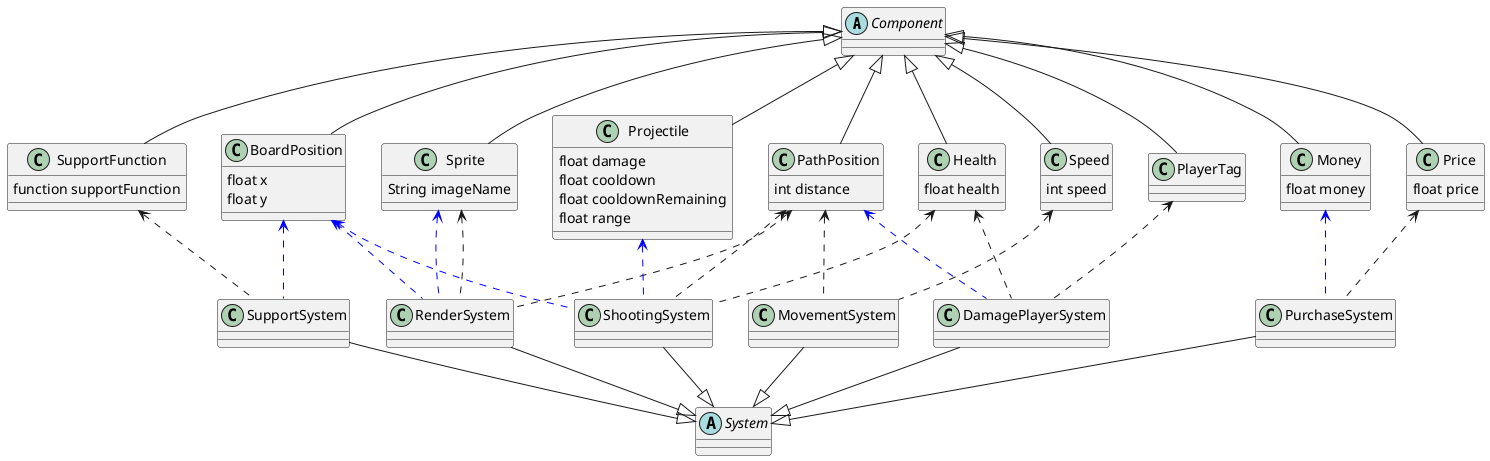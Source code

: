 @startuml
'https://plantuml.com/class-diagram

abstract class Component {}
class BoardPosition {
float x
float y
}
class PathPosition {
int distance
}
class Health {
float health
}
class Money {
float money
}
class Speed {
int speed
}
class Sprite {
String imageName
}
class Price {
float price
}
class SupportFunction {
function supportFunction
}
class Projectile {
float damage
float cooldown
float cooldownRemaining
float range
}
class PlayerTag {
}
Component <|-- PlayerTag
Component <|-- PathPosition
Component <|-- SupportFunction
Component <|-- Price
Component <|-- BoardPosition
Component <|-- Health
Component <|-- Sprite
Component <|-- Speed
Component <|-- Projectile
Component <|-- Money

'----------------------------


'----------------------------
abstract class System

System <|-up- RenderSystem
' Enemy archetype
BoardPosition <.. RenderSystem #blue
Sprite <.. RenderSystem #blue
' Tower archetype
PathPosition <.. RenderSystem
Sprite <.. RenderSystem

System <|-up- DamagePlayerSystem
' Enemy archetype
PathPosition <.. DamagePlayerSystem #blue
' Player archetype
Health <.. DamagePlayerSystem
PlayerTag <.. DamagePlayerSystem

System <|-up- MovementSystem
PathPosition <.. MovementSystem
Speed <.. MovementSystem

System <|-up- PurchaseSystem
' Player archetype
Money <.. PurchaseSystem #blue
Price <.. PurchaseSystem

System <|-up- SupportSystem
BoardPosition <.. SupportSystem #blue
SupportFunction <.. SupportSystem

System <|-up- ShootingSystem
' Attack tower archetype
Projectile <.. ShootingSystem #blue
BoardPosition <.. ShootingSystem #blue
' Enemy archetype
Health <.. ShootingSystem
PathPosition <.. ShootingSystem

@enduml